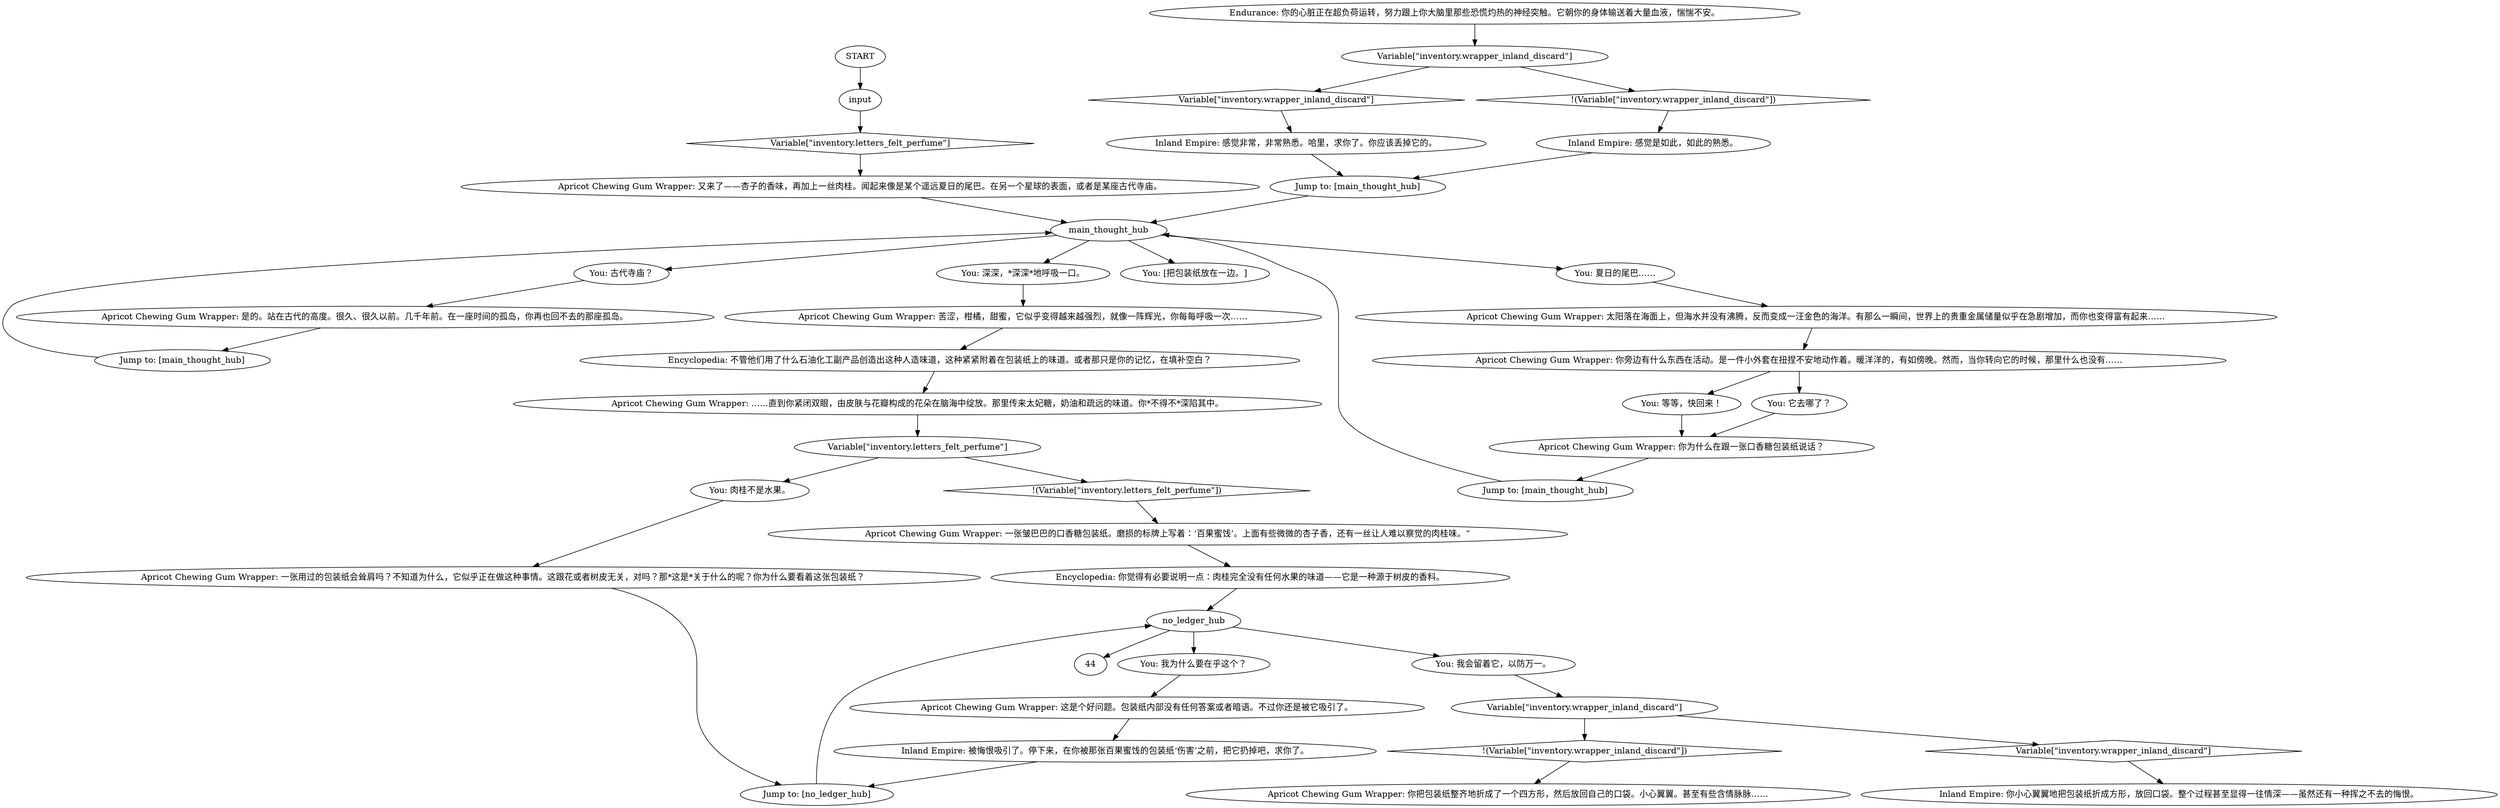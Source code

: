 # INVENTORY / GUM WRAPPER
# the chewing gum wrapper you can interact with whether you've messed with the ledger or not
# ==================================================
digraph G {
	  0 [label="START"];
	  1 [label="input"];
	  2 [label="Apricot Chewing Gum Wrapper: 又来了——杏子的香味，再加上一丝肉桂。闻起来像是某个遥远夏日的尾巴。在另一个星球的表面，或者是某座古代寺庙。"];
	  3 [label="You: 深深，*深深*地呼吸一口。"];
	  4 [label="Jump to: [main_thought_hub]"];
	  5 [label="Apricot Chewing Gum Wrapper: 太阳落在海面上，但海水并没有沸腾，反而变成一汪金色的海洋。有那么一瞬间，世界上的贵重金属储量似乎在急剧增加，而你也变得富有起来……"];
	  6 [label="You: 古代寺庙？"];
	  7 [label="Encyclopedia: 你觉得有必要说明一点：肉桂完全没有任何水果的味道——它是一种源于树皮的香料。"];
	  8 [label="Encyclopedia: 不管他们用了什么石油化工副产品创造出这种人造味道，这种紧紧附着在包装纸上的味道。或者那只是你的记忆，在填补空白？"];
	  9 [label="You: 等等，快回来！"];
	  10 [label="main_thought_hub"];
	  11 [label="Apricot Chewing Gum Wrapper: 你旁边有什么东西在活动。是一件小外套在扭捏不安地动作着。暖洋洋的，有如傍晚。然而，当你转向它的时候，那里什么也没有……"];
	  12 [label="Inland Empire: 你小心翼翼地把包装纸折成方形，放回口袋。整个过程甚至显得一往情深——虽然还有一种挥之不去的悔恨。"];
	  13 [label="Apricot Chewing Gum Wrapper: ……直到你紧闭双眼，由皮肤与花瓣构成的花朵在脑海中绽放。那里传来太妃糖，奶油和疏远的味道。你*不得不*深陷其中。"];
	  14 [label="Apricot Chewing Gum Wrapper: 是的。站在古代的高度。很久、很久以前。几千年前。在一座时间的孤岛，你再也回不去的那座孤岛。"];
	  15 [label="Apricot Chewing Gum Wrapper: 苦涩，柑橘，甜蜜，它似乎变得越来越强烈，就像一阵辉光，你每每呼吸一次……"];
	  16 [label="Inland Empire: 感觉非常，非常熟悉。哈里，求你了。你应该丢掉它的。"];
	  17 [label="Variable[\"inventory.wrapper_inland_discard\"]"];
	  18 [label="Variable[\"inventory.wrapper_inland_discard\"]", shape=diamond];
	  19 [label="!(Variable[\"inventory.wrapper_inland_discard\"])", shape=diamond];
	  20 [label="Inland Empire: 感觉是如此，如此的熟悉。"];
	  21 [label="Jump to: [main_thought_hub]"];
	  22 [label="Apricot Chewing Gum Wrapper: 你为什么在跟一张口香糖包装纸说话？"];
	  23 [label="You: 我会留着它，以防万一。"];
	  24 [label="You: [把包装纸放在一边。]"];
	  25 [label="no_ledger_hub"];
	  26 [label="You: 夏日的尾巴……"];
	  27 [label="Apricot Chewing Gum Wrapper: 你把包装纸整齐地折成了一个四方形，然后放回自己的口袋。小心翼翼。甚至有些含情脉脉……"];
	  28 [label="Apricot Chewing Gum Wrapper: 这是个好问题。包装纸内部没有任何答案或者暗语。不过你还是被它吸引了。"];
	  29 [label="Variable[\"inventory.wrapper_inland_discard\"]"];
	  30 [label="Variable[\"inventory.wrapper_inland_discard\"]", shape=diamond];
	  31 [label="!(Variable[\"inventory.wrapper_inland_discard\"])", shape=diamond];
	  32 [label="You: 它去哪了？"];
	  33 [label="Apricot Chewing Gum Wrapper: 一张皱巴巴的口香糖包装纸。磨损的标牌上写着：‘百果蜜饯’。上面有些微微的杏子香，还有一丝让人难以察觉的肉桂味。”"];
	  34 [label="Inland Empire: 被悔恨吸引了。停下来，在你被那张百果蜜饯的包装纸‘伤害’之前，把它扔掉吧，求你了。"];
	  35 [label="Jump to: [main_thought_hub]"];
	  36 [label="Apricot Chewing Gum Wrapper: 一张用过的包装纸会耸肩吗？不知道为什么，它似乎正在做这种事情。这跟花或者树皮无关，对吗？那*这是*关于什么的呢？你为什么要看着这张包装纸？"];
	  37 [label="You: 我为什么要在乎这个？"];
	  38 [label="Jump to: [no_ledger_hub]"];
	  39 [label="Endurance: 你的心脏正在超负荷运转，努力跟上你大脑里那些恐慌灼热的神经突触。它朝你的身体输送着大量血液，惴惴不安。"];
	  40 [label="Variable[\"inventory.letters_felt_perfume\"]"];
	  41 [label="Variable[\"inventory.letters_felt_perfume\"]", shape=diamond];
	  42 [label="!(Variable[\"inventory.letters_felt_perfume\"])", shape=diamond];
	  43 [label="You: 肉桂不是水果。"];
	  0 -> 1
	  1 -> 41
	  2 -> 10
	  3 -> 15
	  4 -> 10
	  5 -> 11
	  6 -> 14
	  7 -> 25
	  8 -> 13
	  9 -> 22
	  10 -> 24
	  10 -> 26
	  10 -> 3
	  10 -> 6
	  11 -> 32
	  11 -> 9
	  13 -> 40
	  14 -> 4
	  15 -> 8
	  16 -> 35
	  17 -> 18
	  17 -> 19
	  18 -> 12
	  19 -> 27
	  20 -> 35
	  21 -> 10
	  22 -> 21
	  23 -> 17
	  25 -> 44
	  25 -> 37
	  25 -> 23
	  26 -> 5
	  28 -> 34
	  29 -> 30
	  29 -> 31
	  30 -> 16
	  31 -> 20
	  32 -> 22
	  33 -> 7
	  34 -> 38
	  35 -> 10
	  36 -> 38
	  37 -> 28
	  38 -> 25
	  39 -> 29
	  40 -> 42
	  40 -> 43
	  41 -> 2
	  42 -> 33
	  43 -> 36
}

